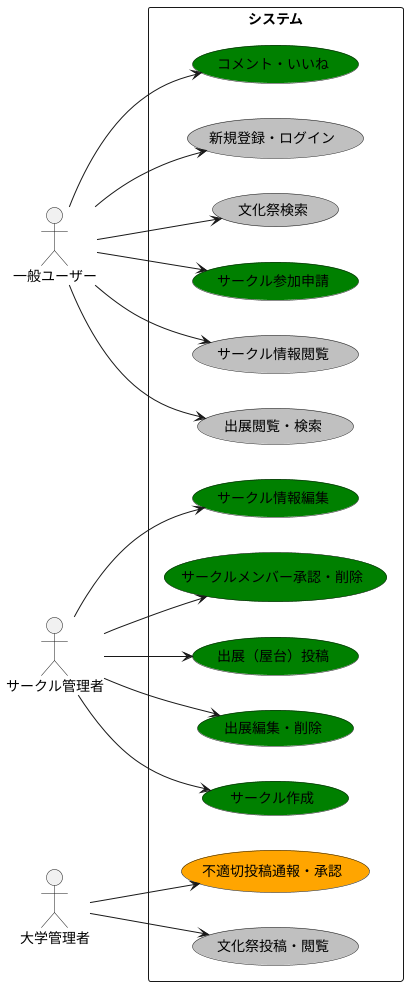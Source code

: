 @startuml 文化祭サークル投稿アプリ
left to right direction

actor 一般ユーザー as User
actor サークル管理者 as Admin
actor 大学管理者 as UnivAdmin

rectangle システム {
  usecase "新規登録・ログイン" as UC1 #Silver
  usecase "文化祭投稿・閲覧" as UC2 #Silver
  usecase "文化祭検索" as UC3 #Silver

  usecase "サークル作成" as UC4 #Green
  usecase "サークル情報編集" as UC5 #Green
  usecase "サークルメンバー承認・削除" as UC6 #Green
  usecase "サークル参加申請" as UC7 #Green
  usecase "サークル情報閲覧" as UC8 #Silver

  usecase "出展（屋台）投稿" as UC9 #Green
  usecase "出展編集・削除" as UC10 #Green
  usecase "出展閲覧・検索" as UC11 #Silver
  usecase "コメント・いいね" as UC12 #Green

  usecase "不適切投稿通報・承認" as UC13 #Orange
}

User --> UC1
User --> UC3
User --> UC7
User --> UC8
User --> UC11
User --> UC12

Admin --> UC4
Admin --> UC5
Admin --> UC6
Admin --> UC9
Admin --> UC10

UnivAdmin --> UC2
UnivAdmin --> UC13
@enduml
